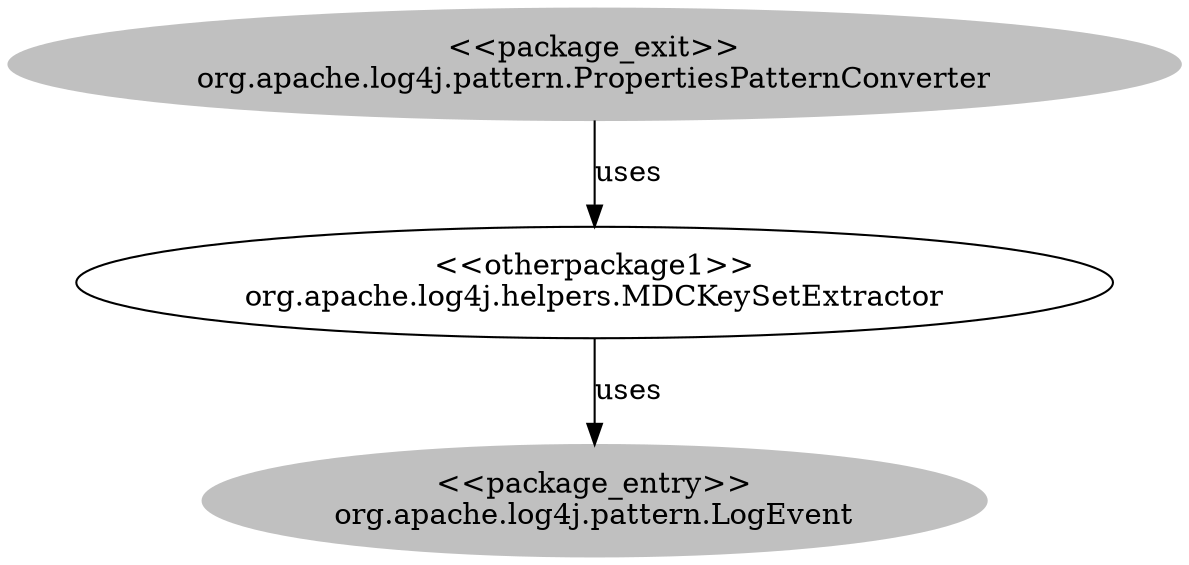 digraph cd {
	org_apache_log4j_pattern_PropertiesPatternConverter [label="<<package_exit>>
org.apache.log4j.pattern.PropertiesPatternConverter",style=filled,color="grey"];
	org_apache_log4j_pattern_LogEvent [label="<<package_entry>>
org.apache.log4j.pattern.LogEvent",style=filled,color="grey"];
	org_apache_log4j_helpers_MDCKeySetExtractor [label="<<otherpackage1>>
org.apache.log4j.helpers.MDCKeySetExtractor"];
	org_apache_log4j_pattern_PropertiesPatternConverter -> org_apache_log4j_helpers_MDCKeySetExtractor [label=uses];
	org_apache_log4j_helpers_MDCKeySetExtractor -> org_apache_log4j_pattern_LogEvent [label=uses];
}
